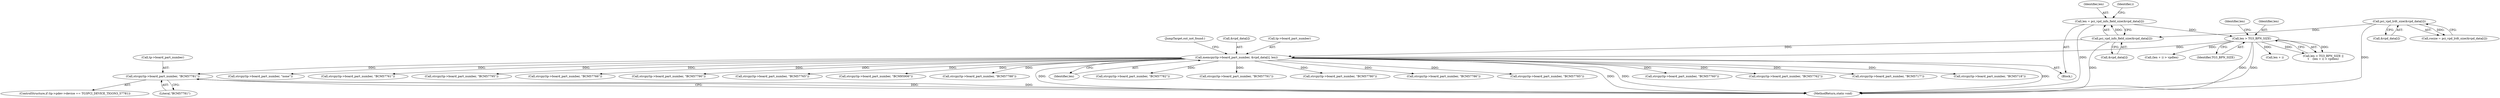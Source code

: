 digraph "0_linux_715230a44310a8cf66fbfb5a46f9a62a9b2de424@pointer" {
"1000471" [label="(Call,strcpy(tp->board_part_number, \"BCM57781\"))"];
"1000301" [label="(Call,memcpy(tp->board_part_number, &vpd_data[i], len))"];
"1000282" [label="(Call,pci_vpd_info_field_size(&vpd_data[i]))"];
"1000139" [label="(Call,pci_vpd_lrdt_size(&vpd_data[i]))"];
"1000292" [label="(Call,len > TG3_BPN_SIZE)"];
"1000280" [label="(Call,len = pci_vpd_info_field_size(&vpd_data[i]))"];
"1000393" [label="(Call,strcpy(tp->board_part_number, \"BCM57760\"))"];
"1000535" [label="(Call,strcpy(tp->board_part_number, \"BCM57762\"))"];
"1000296" [label="(Call,len + i)"];
"1000302" [label="(Call,tp->board_part_number)"];
"1000343" [label="(Call,strcpy(tp->board_part_number, \"BCM5717\"))"];
"1000357" [label="(Call,strcpy(tp->board_part_number, \"BCM5718\"))"];
"1000599" [label="(Call,strcpy(tp->board_part_number, \"none\"))"];
"1000297" [label="(Identifier,len)"];
"1000291" [label="(Call,len > TG3_BPN_SIZE ||\n\t    (len + i) > vpdlen)"];
"1000443" [label="(Call,strcpy(tp->board_part_number, \"BCM57761\"))"];
"1000463" [label="(ControlStructure,if (tp->pdev->device == TG3PCI_DEVICE_TIGON3_57781))"];
"1000475" [label="(Literal,\"BCM57781\")"];
"1000472" [label="(Call,tp->board_part_number)"];
"1000293" [label="(Identifier,len)"];
"1000310" [label="(JumpTarget,out_not_found:)"];
"1000513" [label="(Call,strcpy(tp->board_part_number, \"BCM57795\"))"];
"1000549" [label="(Call,strcpy(tp->board_part_number, \"BCM57766\"))"];
"1000280" [label="(Call,len = pci_vpd_info_field_size(&vpd_data[i]))"];
"1000407" [label="(Call,strcpy(tp->board_part_number, \"BCM57790\"))"];
"1000457" [label="(Call,strcpy(tp->board_part_number, \"BCM57765\"))"];
"1000591" [label="(Call,strcpy(tp->board_part_number, \"BCM95906\"))"];
"1000421" [label="(Call,strcpy(tp->board_part_number, \"BCM57788\"))"];
"1000281" [label="(Identifier,len)"];
"1000292" [label="(Call,len > TG3_BPN_SIZE)"];
"1000295" [label="(Call,(len + i) > vpdlen)"];
"1000309" [label="(Identifier,len)"];
"1000288" [label="(Identifier,i)"];
"1000563" [label="(Call,strcpy(tp->board_part_number, \"BCM57782\"))"];
"1000140" [label="(Call,&vpd_data[i])"];
"1000301" [label="(Call,memcpy(tp->board_part_number, &vpd_data[i], len))"];
"1000283" [label="(Call,&vpd_data[i])"];
"1000604" [label="(MethodReturn,static void)"];
"1000499" [label="(Call,strcpy(tp->board_part_number, \"BCM57791\"))"];
"1000282" [label="(Call,pci_vpd_info_field_size(&vpd_data[i]))"];
"1000379" [label="(Call,strcpy(tp->board_part_number, \"BCM57780\"))"];
"1000294" [label="(Identifier,TG3_BPN_SIZE)"];
"1000139" [label="(Call,pci_vpd_lrdt_size(&vpd_data[i]))"];
"1000102" [label="(Block,)"];
"1000471" [label="(Call,strcpy(tp->board_part_number, \"BCM57781\"))"];
"1000577" [label="(Call,strcpy(tp->board_part_number, \"BCM57786\"))"];
"1000305" [label="(Call,&vpd_data[i])"];
"1000137" [label="(Call,rosize = pci_vpd_lrdt_size(&vpd_data[i]))"];
"1000485" [label="(Call,strcpy(tp->board_part_number, \"BCM57785\"))"];
"1000471" -> "1000463"  [label="AST: "];
"1000471" -> "1000475"  [label="CFG: "];
"1000472" -> "1000471"  [label="AST: "];
"1000475" -> "1000471"  [label="AST: "];
"1000604" -> "1000471"  [label="CFG: "];
"1000471" -> "1000604"  [label="DDG: "];
"1000471" -> "1000604"  [label="DDG: "];
"1000301" -> "1000471"  [label="DDG: "];
"1000301" -> "1000102"  [label="AST: "];
"1000301" -> "1000309"  [label="CFG: "];
"1000302" -> "1000301"  [label="AST: "];
"1000305" -> "1000301"  [label="AST: "];
"1000309" -> "1000301"  [label="AST: "];
"1000310" -> "1000301"  [label="CFG: "];
"1000301" -> "1000604"  [label="DDG: "];
"1000301" -> "1000604"  [label="DDG: "];
"1000301" -> "1000604"  [label="DDG: "];
"1000301" -> "1000604"  [label="DDG: "];
"1000282" -> "1000301"  [label="DDG: "];
"1000292" -> "1000301"  [label="DDG: "];
"1000301" -> "1000343"  [label="DDG: "];
"1000301" -> "1000357"  [label="DDG: "];
"1000301" -> "1000379"  [label="DDG: "];
"1000301" -> "1000393"  [label="DDG: "];
"1000301" -> "1000407"  [label="DDG: "];
"1000301" -> "1000421"  [label="DDG: "];
"1000301" -> "1000443"  [label="DDG: "];
"1000301" -> "1000457"  [label="DDG: "];
"1000301" -> "1000485"  [label="DDG: "];
"1000301" -> "1000499"  [label="DDG: "];
"1000301" -> "1000513"  [label="DDG: "];
"1000301" -> "1000535"  [label="DDG: "];
"1000301" -> "1000549"  [label="DDG: "];
"1000301" -> "1000563"  [label="DDG: "];
"1000301" -> "1000577"  [label="DDG: "];
"1000301" -> "1000591"  [label="DDG: "];
"1000301" -> "1000599"  [label="DDG: "];
"1000282" -> "1000280"  [label="AST: "];
"1000282" -> "1000283"  [label="CFG: "];
"1000283" -> "1000282"  [label="AST: "];
"1000280" -> "1000282"  [label="CFG: "];
"1000282" -> "1000604"  [label="DDG: "];
"1000282" -> "1000280"  [label="DDG: "];
"1000139" -> "1000282"  [label="DDG: "];
"1000139" -> "1000137"  [label="AST: "];
"1000139" -> "1000140"  [label="CFG: "];
"1000140" -> "1000139"  [label="AST: "];
"1000137" -> "1000139"  [label="CFG: "];
"1000139" -> "1000604"  [label="DDG: "];
"1000139" -> "1000137"  [label="DDG: "];
"1000292" -> "1000291"  [label="AST: "];
"1000292" -> "1000294"  [label="CFG: "];
"1000293" -> "1000292"  [label="AST: "];
"1000294" -> "1000292"  [label="AST: "];
"1000297" -> "1000292"  [label="CFG: "];
"1000291" -> "1000292"  [label="CFG: "];
"1000292" -> "1000604"  [label="DDG: "];
"1000292" -> "1000604"  [label="DDG: "];
"1000292" -> "1000291"  [label="DDG: "];
"1000292" -> "1000291"  [label="DDG: "];
"1000280" -> "1000292"  [label="DDG: "];
"1000292" -> "1000295"  [label="DDG: "];
"1000292" -> "1000296"  [label="DDG: "];
"1000280" -> "1000102"  [label="AST: "];
"1000281" -> "1000280"  [label="AST: "];
"1000288" -> "1000280"  [label="CFG: "];
"1000280" -> "1000604"  [label="DDG: "];
}
